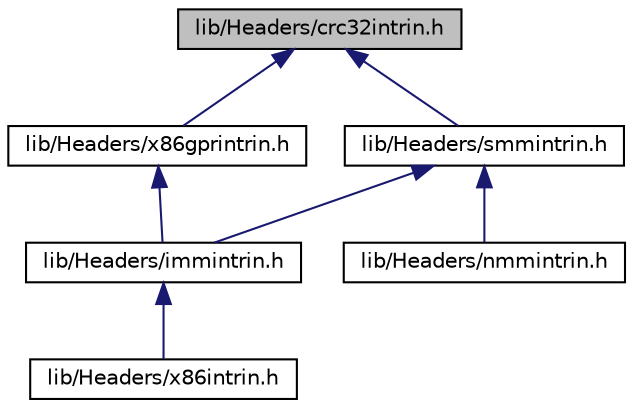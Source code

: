 digraph "lib/Headers/crc32intrin.h"
{
 // LATEX_PDF_SIZE
  bgcolor="transparent";
  edge [fontname="Helvetica",fontsize="10",labelfontname="Helvetica",labelfontsize="10"];
  node [fontname="Helvetica",fontsize="10",shape=record];
  Node1 [label="lib/Headers/crc32intrin.h",height=0.2,width=0.4,color="black", fillcolor="grey75", style="filled", fontcolor="black",tooltip=" "];
  Node1 -> Node2 [dir="back",color="midnightblue",fontsize="10",style="solid",fontname="Helvetica"];
  Node2 [label="lib/Headers/smmintrin.h",height=0.2,width=0.4,color="black",URL="$smmintrin_8h.html",tooltip=" "];
  Node2 -> Node3 [dir="back",color="midnightblue",fontsize="10",style="solid",fontname="Helvetica"];
  Node3 [label="lib/Headers/immintrin.h",height=0.2,width=0.4,color="black",URL="$immintrin_8h.html",tooltip=" "];
  Node3 -> Node4 [dir="back",color="midnightblue",fontsize="10",style="solid",fontname="Helvetica"];
  Node4 [label="lib/Headers/x86intrin.h",height=0.2,width=0.4,color="black",URL="$x86intrin_8h.html",tooltip=" "];
  Node2 -> Node5 [dir="back",color="midnightblue",fontsize="10",style="solid",fontname="Helvetica"];
  Node5 [label="lib/Headers/nmmintrin.h",height=0.2,width=0.4,color="black",URL="$nmmintrin_8h.html",tooltip=" "];
  Node1 -> Node6 [dir="back",color="midnightblue",fontsize="10",style="solid",fontname="Helvetica"];
  Node6 [label="lib/Headers/x86gprintrin.h",height=0.2,width=0.4,color="black",URL="$x86gprintrin_8h.html",tooltip=" "];
  Node6 -> Node3 [dir="back",color="midnightblue",fontsize="10",style="solid",fontname="Helvetica"];
}
